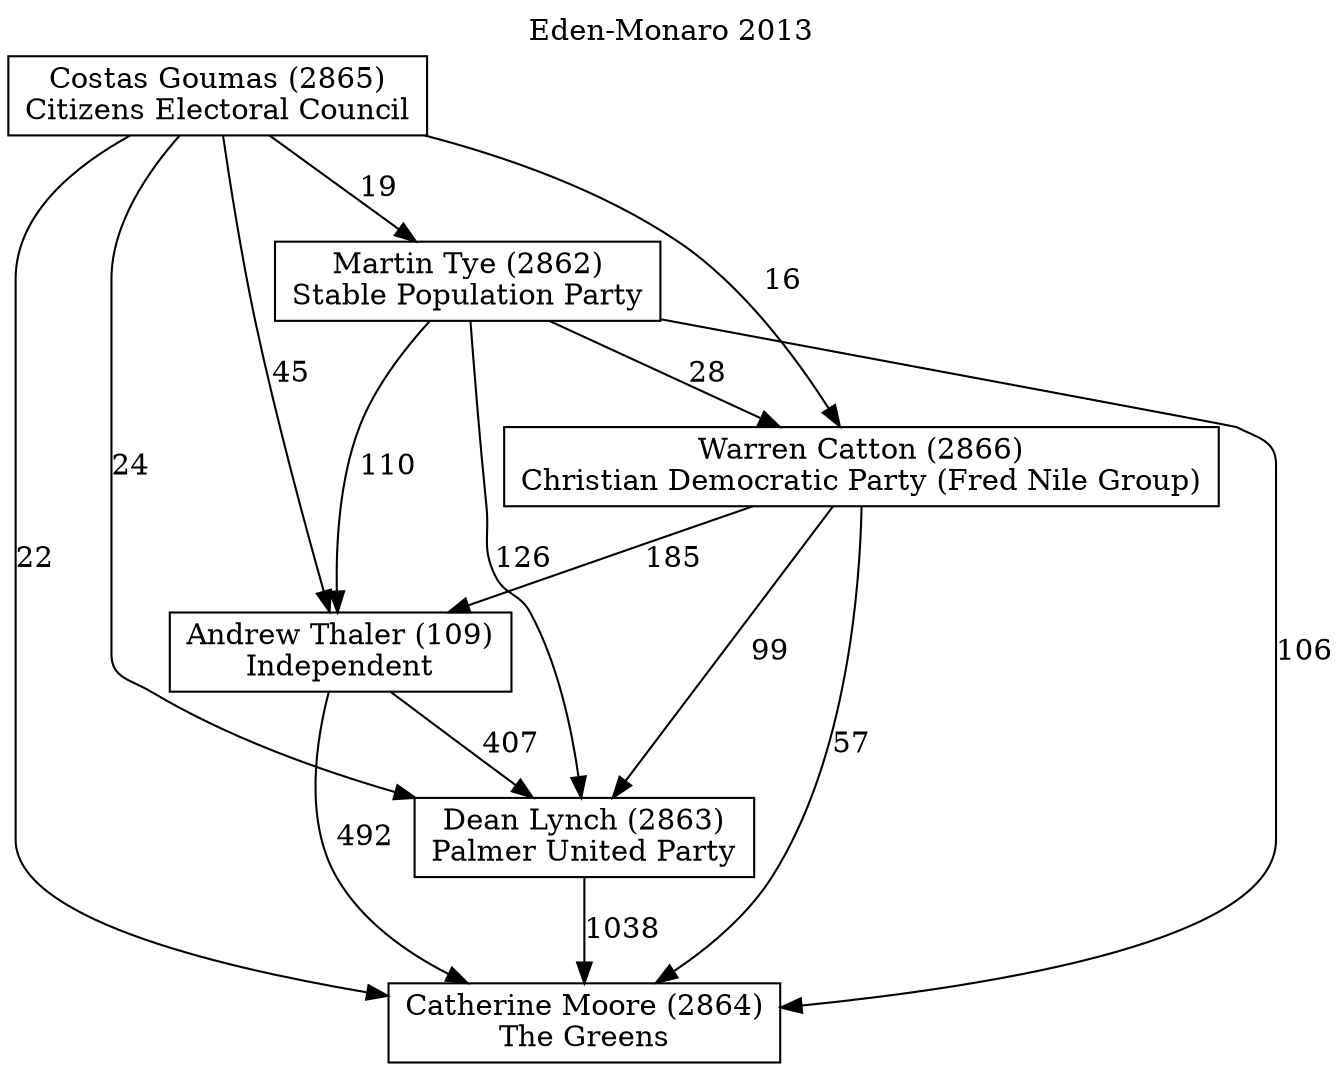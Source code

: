 // House preference flow
digraph "Catherine Moore (2864)_Eden-Monaro_2013" {
	graph [label="Eden-Monaro 2013" labelloc=t]
	node [shape=box]
	"Catherine Moore (2864)" [label="Catherine Moore (2864)
The Greens"]
	"Dean Lynch (2863)" [label="Dean Lynch (2863)
Palmer United Party"]
	"Andrew Thaler (109)" [label="Andrew Thaler (109)
Independent"]
	"Warren Catton (2866)" [label="Warren Catton (2866)
Christian Democratic Party (Fred Nile Group)"]
	"Martin Tye (2862)" [label="Martin Tye (2862)
Stable Population Party"]
	"Costas Goumas (2865)" [label="Costas Goumas (2865)
Citizens Electoral Council"]
	"Catherine Moore (2864)" [label="Catherine Moore (2864)
The Greens"]
	"Andrew Thaler (109)" [label="Andrew Thaler (109)
Independent"]
	"Warren Catton (2866)" [label="Warren Catton (2866)
Christian Democratic Party (Fred Nile Group)"]
	"Martin Tye (2862)" [label="Martin Tye (2862)
Stable Population Party"]
	"Costas Goumas (2865)" [label="Costas Goumas (2865)
Citizens Electoral Council"]
	"Catherine Moore (2864)" [label="Catherine Moore (2864)
The Greens"]
	"Warren Catton (2866)" [label="Warren Catton (2866)
Christian Democratic Party (Fred Nile Group)"]
	"Martin Tye (2862)" [label="Martin Tye (2862)
Stable Population Party"]
	"Costas Goumas (2865)" [label="Costas Goumas (2865)
Citizens Electoral Council"]
	"Catherine Moore (2864)" [label="Catherine Moore (2864)
The Greens"]
	"Martin Tye (2862)" [label="Martin Tye (2862)
Stable Population Party"]
	"Costas Goumas (2865)" [label="Costas Goumas (2865)
Citizens Electoral Council"]
	"Catherine Moore (2864)" [label="Catherine Moore (2864)
The Greens"]
	"Costas Goumas (2865)" [label="Costas Goumas (2865)
Citizens Electoral Council"]
	"Costas Goumas (2865)" [label="Costas Goumas (2865)
Citizens Electoral Council"]
	"Martin Tye (2862)" [label="Martin Tye (2862)
Stable Population Party"]
	"Costas Goumas (2865)" [label="Costas Goumas (2865)
Citizens Electoral Council"]
	"Costas Goumas (2865)" [label="Costas Goumas (2865)
Citizens Electoral Council"]
	"Warren Catton (2866)" [label="Warren Catton (2866)
Christian Democratic Party (Fred Nile Group)"]
	"Martin Tye (2862)" [label="Martin Tye (2862)
Stable Population Party"]
	"Costas Goumas (2865)" [label="Costas Goumas (2865)
Citizens Electoral Council"]
	"Warren Catton (2866)" [label="Warren Catton (2866)
Christian Democratic Party (Fred Nile Group)"]
	"Costas Goumas (2865)" [label="Costas Goumas (2865)
Citizens Electoral Council"]
	"Costas Goumas (2865)" [label="Costas Goumas (2865)
Citizens Electoral Council"]
	"Martin Tye (2862)" [label="Martin Tye (2862)
Stable Population Party"]
	"Costas Goumas (2865)" [label="Costas Goumas (2865)
Citizens Electoral Council"]
	"Costas Goumas (2865)" [label="Costas Goumas (2865)
Citizens Electoral Council"]
	"Andrew Thaler (109)" [label="Andrew Thaler (109)
Independent"]
	"Warren Catton (2866)" [label="Warren Catton (2866)
Christian Democratic Party (Fred Nile Group)"]
	"Martin Tye (2862)" [label="Martin Tye (2862)
Stable Population Party"]
	"Costas Goumas (2865)" [label="Costas Goumas (2865)
Citizens Electoral Council"]
	"Andrew Thaler (109)" [label="Andrew Thaler (109)
Independent"]
	"Martin Tye (2862)" [label="Martin Tye (2862)
Stable Population Party"]
	"Costas Goumas (2865)" [label="Costas Goumas (2865)
Citizens Electoral Council"]
	"Andrew Thaler (109)" [label="Andrew Thaler (109)
Independent"]
	"Costas Goumas (2865)" [label="Costas Goumas (2865)
Citizens Electoral Council"]
	"Costas Goumas (2865)" [label="Costas Goumas (2865)
Citizens Electoral Council"]
	"Martin Tye (2862)" [label="Martin Tye (2862)
Stable Population Party"]
	"Costas Goumas (2865)" [label="Costas Goumas (2865)
Citizens Electoral Council"]
	"Costas Goumas (2865)" [label="Costas Goumas (2865)
Citizens Electoral Council"]
	"Warren Catton (2866)" [label="Warren Catton (2866)
Christian Democratic Party (Fred Nile Group)"]
	"Martin Tye (2862)" [label="Martin Tye (2862)
Stable Population Party"]
	"Costas Goumas (2865)" [label="Costas Goumas (2865)
Citizens Electoral Council"]
	"Warren Catton (2866)" [label="Warren Catton (2866)
Christian Democratic Party (Fred Nile Group)"]
	"Costas Goumas (2865)" [label="Costas Goumas (2865)
Citizens Electoral Council"]
	"Costas Goumas (2865)" [label="Costas Goumas (2865)
Citizens Electoral Council"]
	"Martin Tye (2862)" [label="Martin Tye (2862)
Stable Population Party"]
	"Costas Goumas (2865)" [label="Costas Goumas (2865)
Citizens Electoral Council"]
	"Costas Goumas (2865)" [label="Costas Goumas (2865)
Citizens Electoral Council"]
	"Dean Lynch (2863)" [label="Dean Lynch (2863)
Palmer United Party"]
	"Andrew Thaler (109)" [label="Andrew Thaler (109)
Independent"]
	"Warren Catton (2866)" [label="Warren Catton (2866)
Christian Democratic Party (Fred Nile Group)"]
	"Martin Tye (2862)" [label="Martin Tye (2862)
Stable Population Party"]
	"Costas Goumas (2865)" [label="Costas Goumas (2865)
Citizens Electoral Council"]
	"Dean Lynch (2863)" [label="Dean Lynch (2863)
Palmer United Party"]
	"Warren Catton (2866)" [label="Warren Catton (2866)
Christian Democratic Party (Fred Nile Group)"]
	"Martin Tye (2862)" [label="Martin Tye (2862)
Stable Population Party"]
	"Costas Goumas (2865)" [label="Costas Goumas (2865)
Citizens Electoral Council"]
	"Dean Lynch (2863)" [label="Dean Lynch (2863)
Palmer United Party"]
	"Martin Tye (2862)" [label="Martin Tye (2862)
Stable Population Party"]
	"Costas Goumas (2865)" [label="Costas Goumas (2865)
Citizens Electoral Council"]
	"Dean Lynch (2863)" [label="Dean Lynch (2863)
Palmer United Party"]
	"Costas Goumas (2865)" [label="Costas Goumas (2865)
Citizens Electoral Council"]
	"Costas Goumas (2865)" [label="Costas Goumas (2865)
Citizens Electoral Council"]
	"Martin Tye (2862)" [label="Martin Tye (2862)
Stable Population Party"]
	"Costas Goumas (2865)" [label="Costas Goumas (2865)
Citizens Electoral Council"]
	"Costas Goumas (2865)" [label="Costas Goumas (2865)
Citizens Electoral Council"]
	"Warren Catton (2866)" [label="Warren Catton (2866)
Christian Democratic Party (Fred Nile Group)"]
	"Martin Tye (2862)" [label="Martin Tye (2862)
Stable Population Party"]
	"Costas Goumas (2865)" [label="Costas Goumas (2865)
Citizens Electoral Council"]
	"Warren Catton (2866)" [label="Warren Catton (2866)
Christian Democratic Party (Fred Nile Group)"]
	"Costas Goumas (2865)" [label="Costas Goumas (2865)
Citizens Electoral Council"]
	"Costas Goumas (2865)" [label="Costas Goumas (2865)
Citizens Electoral Council"]
	"Martin Tye (2862)" [label="Martin Tye (2862)
Stable Population Party"]
	"Costas Goumas (2865)" [label="Costas Goumas (2865)
Citizens Electoral Council"]
	"Costas Goumas (2865)" [label="Costas Goumas (2865)
Citizens Electoral Council"]
	"Andrew Thaler (109)" [label="Andrew Thaler (109)
Independent"]
	"Warren Catton (2866)" [label="Warren Catton (2866)
Christian Democratic Party (Fred Nile Group)"]
	"Martin Tye (2862)" [label="Martin Tye (2862)
Stable Population Party"]
	"Costas Goumas (2865)" [label="Costas Goumas (2865)
Citizens Electoral Council"]
	"Andrew Thaler (109)" [label="Andrew Thaler (109)
Independent"]
	"Martin Tye (2862)" [label="Martin Tye (2862)
Stable Population Party"]
	"Costas Goumas (2865)" [label="Costas Goumas (2865)
Citizens Electoral Council"]
	"Andrew Thaler (109)" [label="Andrew Thaler (109)
Independent"]
	"Costas Goumas (2865)" [label="Costas Goumas (2865)
Citizens Electoral Council"]
	"Costas Goumas (2865)" [label="Costas Goumas (2865)
Citizens Electoral Council"]
	"Martin Tye (2862)" [label="Martin Tye (2862)
Stable Population Party"]
	"Costas Goumas (2865)" [label="Costas Goumas (2865)
Citizens Electoral Council"]
	"Costas Goumas (2865)" [label="Costas Goumas (2865)
Citizens Electoral Council"]
	"Warren Catton (2866)" [label="Warren Catton (2866)
Christian Democratic Party (Fred Nile Group)"]
	"Martin Tye (2862)" [label="Martin Tye (2862)
Stable Population Party"]
	"Costas Goumas (2865)" [label="Costas Goumas (2865)
Citizens Electoral Council"]
	"Warren Catton (2866)" [label="Warren Catton (2866)
Christian Democratic Party (Fred Nile Group)"]
	"Costas Goumas (2865)" [label="Costas Goumas (2865)
Citizens Electoral Council"]
	"Costas Goumas (2865)" [label="Costas Goumas (2865)
Citizens Electoral Council"]
	"Martin Tye (2862)" [label="Martin Tye (2862)
Stable Population Party"]
	"Costas Goumas (2865)" [label="Costas Goumas (2865)
Citizens Electoral Council"]
	"Costas Goumas (2865)" [label="Costas Goumas (2865)
Citizens Electoral Council"]
	"Dean Lynch (2863)" -> "Catherine Moore (2864)" [label=1038]
	"Andrew Thaler (109)" -> "Dean Lynch (2863)" [label=407]
	"Warren Catton (2866)" -> "Andrew Thaler (109)" [label=185]
	"Martin Tye (2862)" -> "Warren Catton (2866)" [label=28]
	"Costas Goumas (2865)" -> "Martin Tye (2862)" [label=19]
	"Andrew Thaler (109)" -> "Catherine Moore (2864)" [label=492]
	"Warren Catton (2866)" -> "Catherine Moore (2864)" [label=57]
	"Martin Tye (2862)" -> "Catherine Moore (2864)" [label=106]
	"Costas Goumas (2865)" -> "Catherine Moore (2864)" [label=22]
	"Costas Goumas (2865)" -> "Warren Catton (2866)" [label=16]
	"Martin Tye (2862)" -> "Andrew Thaler (109)" [label=110]
	"Costas Goumas (2865)" -> "Andrew Thaler (109)" [label=45]
	"Warren Catton (2866)" -> "Dean Lynch (2863)" [label=99]
	"Martin Tye (2862)" -> "Dean Lynch (2863)" [label=126]
	"Costas Goumas (2865)" -> "Dean Lynch (2863)" [label=24]
}
